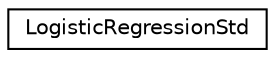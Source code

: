 digraph "Graphical Class Hierarchy"
{
  edge [fontname="Helvetica",fontsize="10",labelfontname="Helvetica",labelfontsize="10"];
  node [fontname="Helvetica",fontsize="10",shape=record];
  rankdir="LR";
  Node1 [label="LogisticRegressionStd",height=0.2,width=0.4,color="black", fillcolor="white", style="filled",URL="$classLogisticRegressionStd.html"];
}
